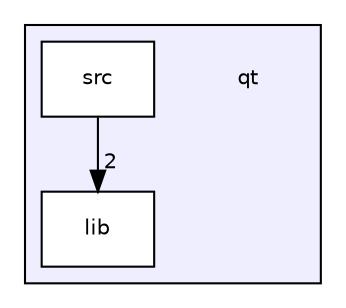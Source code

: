 digraph "/home/USERS/ELEVES/SNIR2020/bneveu/Bureau/Programme/qt" {
  compound=true
  node [ fontsize="10", fontname="Helvetica"];
  edge [ labelfontsize="10", labelfontname="Helvetica"];
  subgraph clusterdir_0f63d6441a2c250919e1e8723011eb2f {
    graph [ bgcolor="#eeeeff", pencolor="black", label="" URL="dir_0f63d6441a2c250919e1e8723011eb2f.html"];
    dir_0f63d6441a2c250919e1e8723011eb2f [shape=plaintext label="qt"];
    dir_ec8b8a67ba24a7c1c019216915125b03 [shape=box label="lib" color="black" fillcolor="white" style="filled" URL="dir_ec8b8a67ba24a7c1c019216915125b03.html"];
    dir_7d2b406390b33606fa0b54e96ba09380 [shape=box label="src" color="black" fillcolor="white" style="filled" URL="dir_7d2b406390b33606fa0b54e96ba09380.html"];
  }
  dir_7d2b406390b33606fa0b54e96ba09380->dir_ec8b8a67ba24a7c1c019216915125b03 [headlabel="2", labeldistance=1.5 headhref="dir_000002_000001.html"];
}
